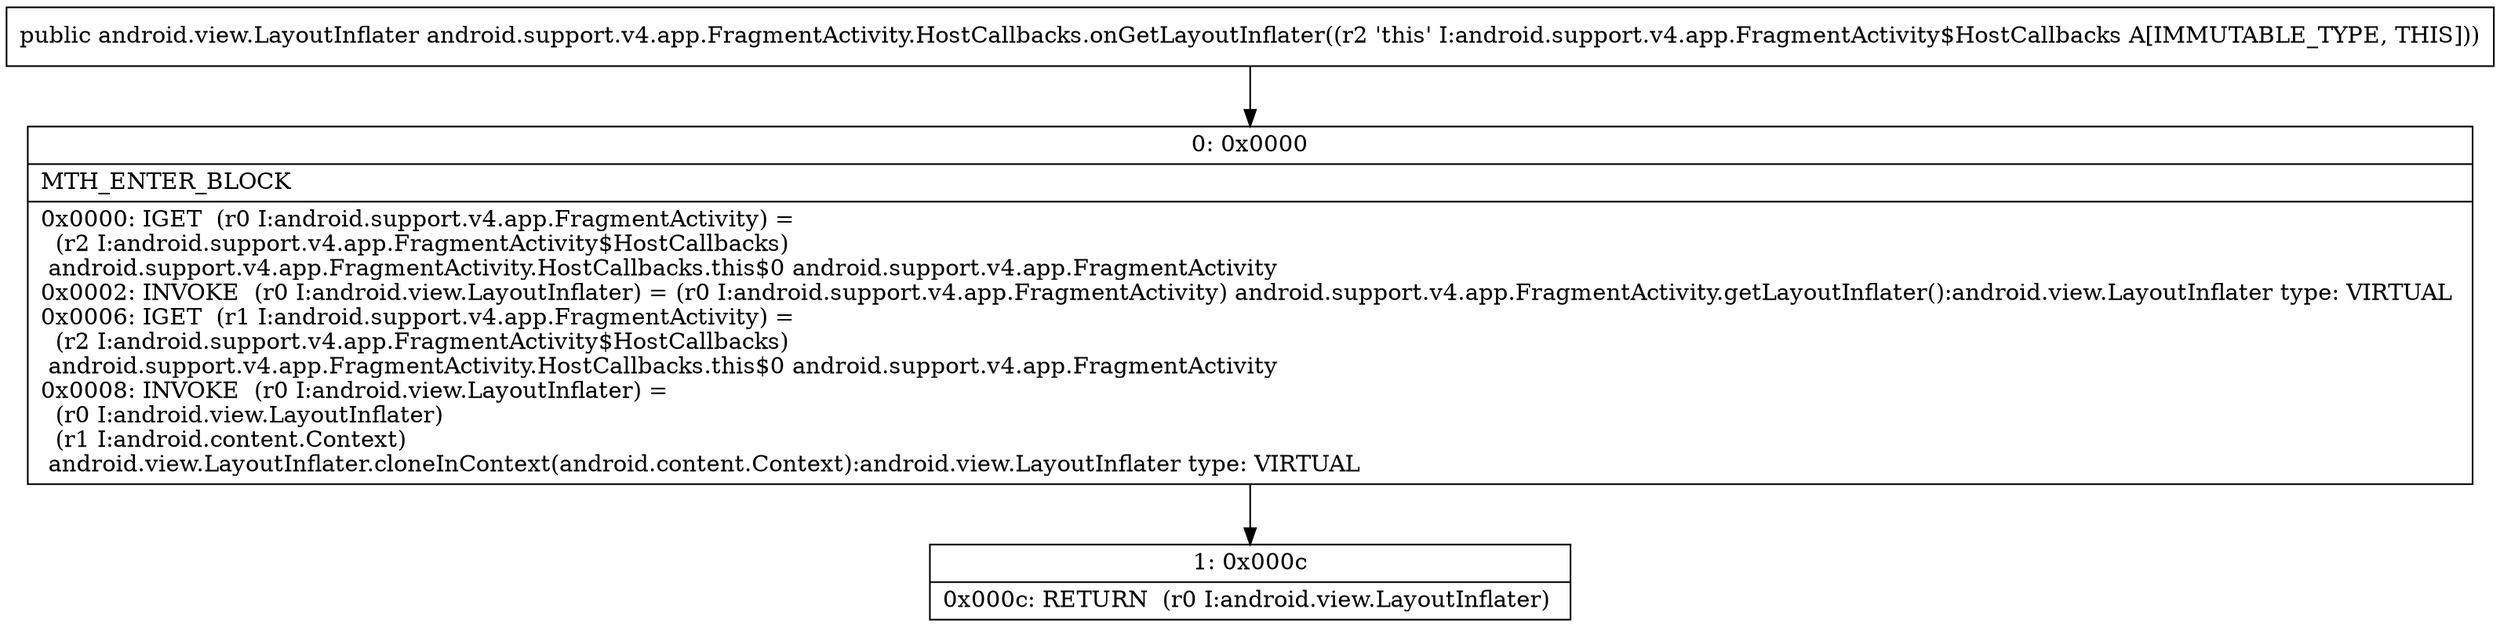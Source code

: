digraph "CFG forandroid.support.v4.app.FragmentActivity.HostCallbacks.onGetLayoutInflater()Landroid\/view\/LayoutInflater;" {
Node_0 [shape=record,label="{0\:\ 0x0000|MTH_ENTER_BLOCK\l|0x0000: IGET  (r0 I:android.support.v4.app.FragmentActivity) = \l  (r2 I:android.support.v4.app.FragmentActivity$HostCallbacks)\l android.support.v4.app.FragmentActivity.HostCallbacks.this$0 android.support.v4.app.FragmentActivity \l0x0002: INVOKE  (r0 I:android.view.LayoutInflater) = (r0 I:android.support.v4.app.FragmentActivity) android.support.v4.app.FragmentActivity.getLayoutInflater():android.view.LayoutInflater type: VIRTUAL \l0x0006: IGET  (r1 I:android.support.v4.app.FragmentActivity) = \l  (r2 I:android.support.v4.app.FragmentActivity$HostCallbacks)\l android.support.v4.app.FragmentActivity.HostCallbacks.this$0 android.support.v4.app.FragmentActivity \l0x0008: INVOKE  (r0 I:android.view.LayoutInflater) = \l  (r0 I:android.view.LayoutInflater)\l  (r1 I:android.content.Context)\l android.view.LayoutInflater.cloneInContext(android.content.Context):android.view.LayoutInflater type: VIRTUAL \l}"];
Node_1 [shape=record,label="{1\:\ 0x000c|0x000c: RETURN  (r0 I:android.view.LayoutInflater) \l}"];
MethodNode[shape=record,label="{public android.view.LayoutInflater android.support.v4.app.FragmentActivity.HostCallbacks.onGetLayoutInflater((r2 'this' I:android.support.v4.app.FragmentActivity$HostCallbacks A[IMMUTABLE_TYPE, THIS])) }"];
MethodNode -> Node_0;
Node_0 -> Node_1;
}

